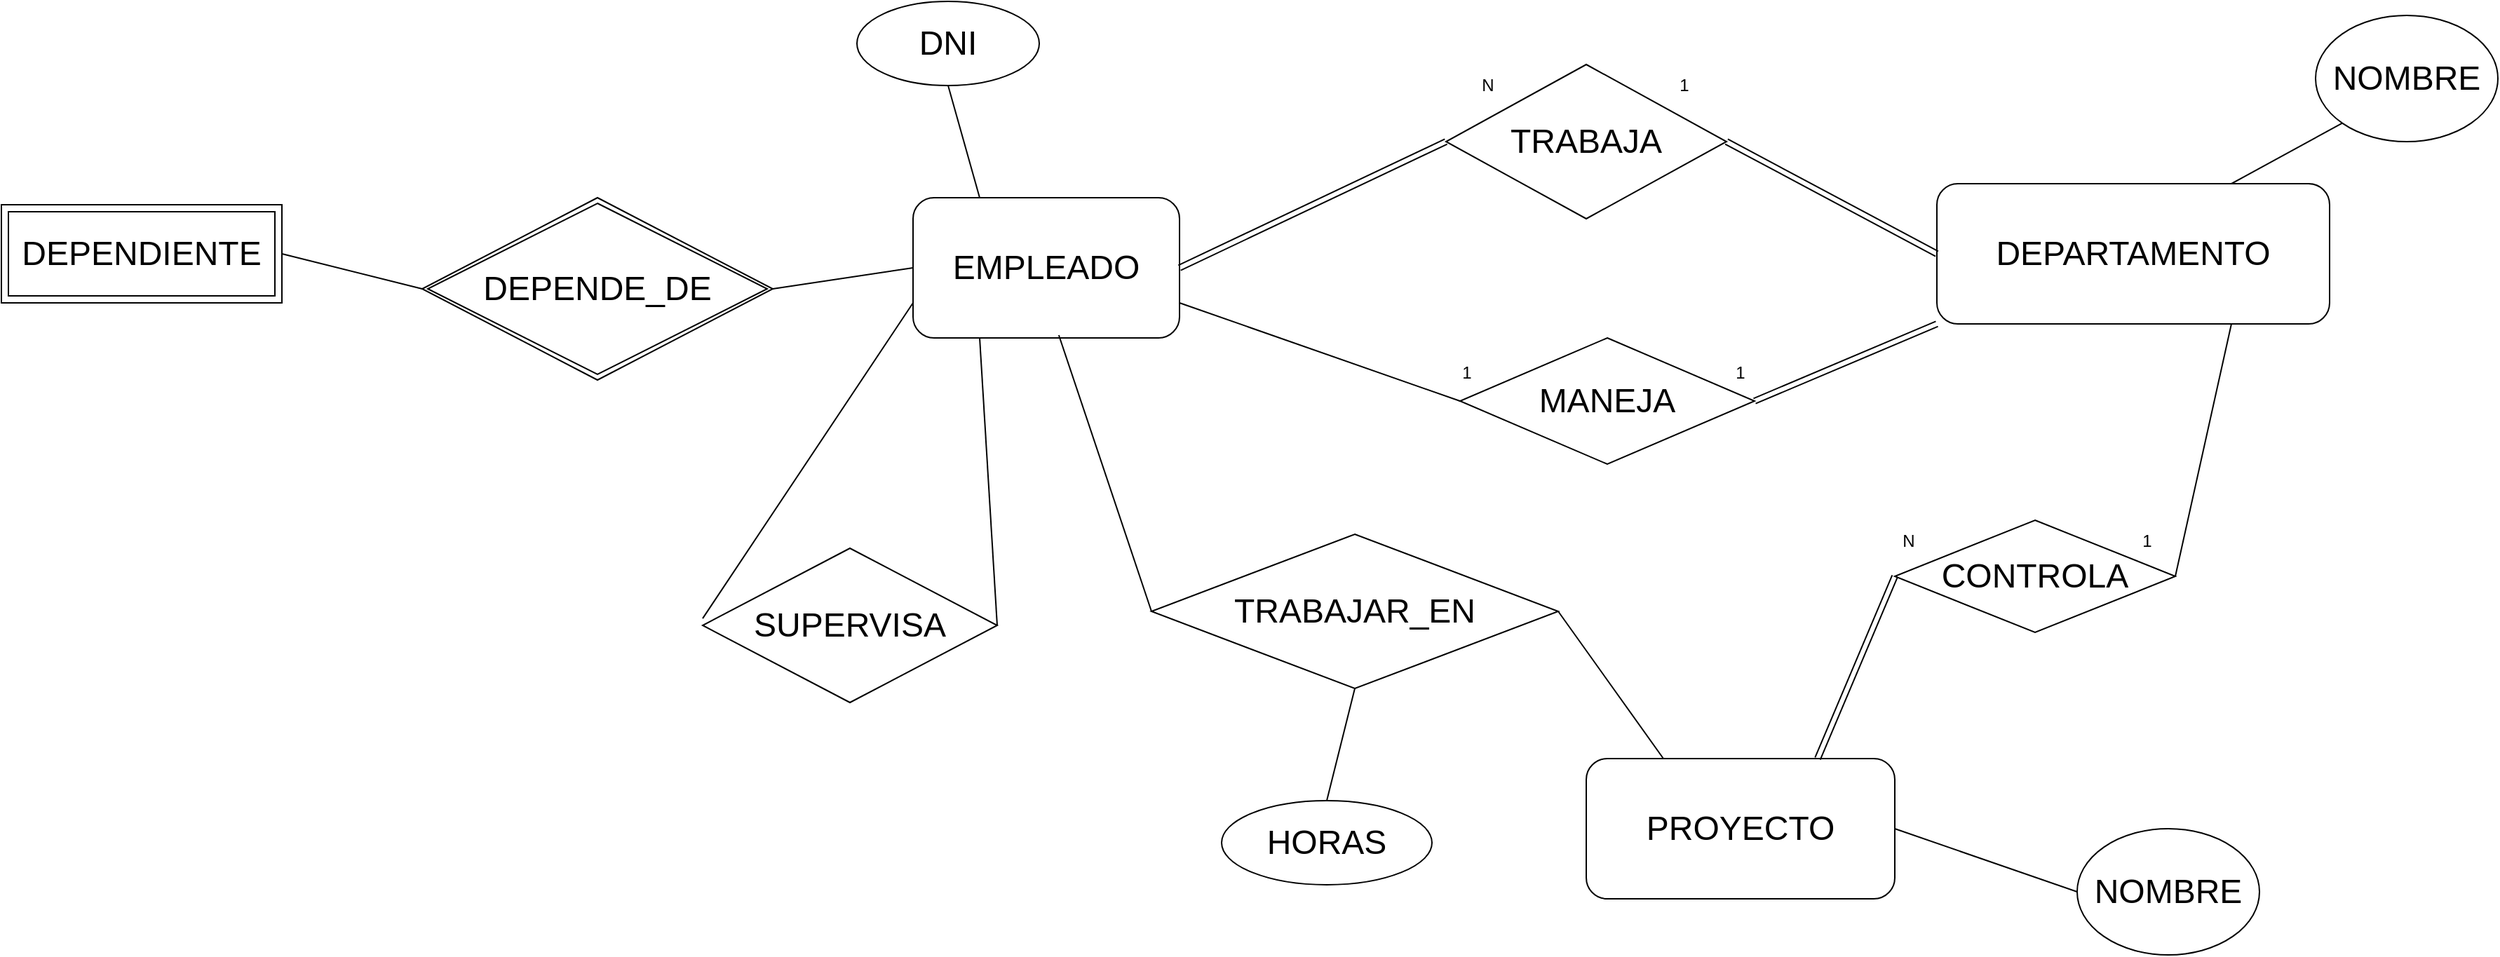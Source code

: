 <mxfile version="21.7.2" type="device">
  <diagram id="R2lEEEUBdFMjLlhIrx00" name="Page-1">
    <mxGraphModel dx="2524" dy="758" grid="1" gridSize="10" guides="1" tooltips="1" connect="1" arrows="1" fold="1" page="1" pageScale="1" pageWidth="850" pageHeight="1100" math="0" shadow="0" extFonts="Permanent Marker^https://fonts.googleapis.com/css?family=Permanent+Marker">
      <root>
        <mxCell id="0" />
        <mxCell id="1" parent="0" />
        <mxCell id="1l3RrYXgPoRmxgtBfJ0E-1" value="&lt;font style=&quot;font-size: 24px;&quot;&gt;EMPLEADO&lt;/font&gt;" style="rounded=1;whiteSpace=wrap;html=1;" vertex="1" parent="1">
          <mxGeometry y="150" width="190" height="100" as="geometry" />
        </mxCell>
        <mxCell id="1l3RrYXgPoRmxgtBfJ0E-2" value="&lt;font style=&quot;font-size: 24px;&quot;&gt;DEPARTAMENTO&lt;/font&gt;" style="rounded=1;whiteSpace=wrap;html=1;" vertex="1" parent="1">
          <mxGeometry x="730" y="140" width="280" height="100" as="geometry" />
        </mxCell>
        <mxCell id="1l3RrYXgPoRmxgtBfJ0E-3" value="&lt;font style=&quot;font-size: 24px;&quot;&gt;PROYECTO&lt;/font&gt;" style="rounded=1;whiteSpace=wrap;html=1;" vertex="1" parent="1">
          <mxGeometry x="480" y="550" width="220" height="100" as="geometry" />
        </mxCell>
        <mxCell id="1l3RrYXgPoRmxgtBfJ0E-4" value="&lt;font style=&quot;font-size: 24px;&quot;&gt;DEPENDIENTE&lt;/font&gt;" style="shape=ext;margin=3;double=1;whiteSpace=wrap;html=1;align=center;" vertex="1" parent="1">
          <mxGeometry x="-650" y="155" width="200" height="70" as="geometry" />
        </mxCell>
        <mxCell id="1l3RrYXgPoRmxgtBfJ0E-6" value="" style="endArrow=none;html=1;rounded=0;exitX=1;exitY=0.5;exitDx=0;exitDy=0;entryX=0;entryY=0.5;entryDx=0;entryDy=0;shape=link;" edge="1" parent="1" source="1l3RrYXgPoRmxgtBfJ0E-1" target="1l3RrYXgPoRmxgtBfJ0E-5">
          <mxGeometry width="50" height="50" relative="1" as="geometry">
            <mxPoint x="400" y="320" as="sourcePoint" />
            <mxPoint x="450" y="270" as="targetPoint" />
          </mxGeometry>
        </mxCell>
        <mxCell id="1l3RrYXgPoRmxgtBfJ0E-7" value="" style="endArrow=none;html=1;rounded=0;exitX=1;exitY=0.5;exitDx=0;exitDy=0;entryX=0;entryY=0.5;entryDx=0;entryDy=0;shape=link;" edge="1" parent="1" source="1l3RrYXgPoRmxgtBfJ0E-5" target="1l3RrYXgPoRmxgtBfJ0E-2">
          <mxGeometry width="50" height="50" relative="1" as="geometry">
            <mxPoint x="220" y="205" as="sourcePoint" />
            <mxPoint x="390" y="200" as="targetPoint" />
          </mxGeometry>
        </mxCell>
        <mxCell id="1l3RrYXgPoRmxgtBfJ0E-9" value="" style="endArrow=none;html=1;rounded=0;exitX=1;exitY=0.75;exitDx=0;exitDy=0;entryX=0;entryY=0.5;entryDx=0;entryDy=0;" edge="1" parent="1" source="1l3RrYXgPoRmxgtBfJ0E-1" target="1l3RrYXgPoRmxgtBfJ0E-8">
          <mxGeometry width="50" height="50" relative="1" as="geometry">
            <mxPoint x="400" y="310" as="sourcePoint" />
            <mxPoint x="450" y="260" as="targetPoint" />
          </mxGeometry>
        </mxCell>
        <mxCell id="1l3RrYXgPoRmxgtBfJ0E-10" value="" style="endArrow=none;html=1;rounded=0;exitX=1;exitY=0.5;exitDx=0;exitDy=0;entryX=0;entryY=1;entryDx=0;entryDy=0;shape=link;" edge="1" parent="1" source="1l3RrYXgPoRmxgtBfJ0E-8" target="1l3RrYXgPoRmxgtBfJ0E-2">
          <mxGeometry width="50" height="50" relative="1" as="geometry">
            <mxPoint x="400" y="310" as="sourcePoint" />
            <mxPoint x="450" y="260" as="targetPoint" />
          </mxGeometry>
        </mxCell>
        <mxCell id="1l3RrYXgPoRmxgtBfJ0E-11" value="&lt;font style=&quot;font-size: 24px;&quot;&gt;TRABAJAR_EN&lt;/font&gt;" style="rhombus;whiteSpace=wrap;html=1;" vertex="1" parent="1">
          <mxGeometry x="170" y="390" width="290" height="110" as="geometry" />
        </mxCell>
        <mxCell id="1l3RrYXgPoRmxgtBfJ0E-12" value="" style="endArrow=none;html=1;rounded=0;exitX=0.547;exitY=0.98;exitDx=0;exitDy=0;exitPerimeter=0;entryX=0;entryY=0.5;entryDx=0;entryDy=0;" edge="1" parent="1" source="1l3RrYXgPoRmxgtBfJ0E-1" target="1l3RrYXgPoRmxgtBfJ0E-11">
          <mxGeometry width="50" height="50" relative="1" as="geometry">
            <mxPoint x="400" y="310" as="sourcePoint" />
            <mxPoint x="450" y="260" as="targetPoint" />
          </mxGeometry>
        </mxCell>
        <mxCell id="1l3RrYXgPoRmxgtBfJ0E-13" value="" style="endArrow=none;html=1;rounded=0;exitX=1;exitY=0.5;exitDx=0;exitDy=0;entryX=0.25;entryY=0;entryDx=0;entryDy=0;" edge="1" parent="1" source="1l3RrYXgPoRmxgtBfJ0E-11" target="1l3RrYXgPoRmxgtBfJ0E-3">
          <mxGeometry width="50" height="50" relative="1" as="geometry">
            <mxPoint x="400" y="310" as="sourcePoint" />
            <mxPoint x="450" y="260" as="targetPoint" />
          </mxGeometry>
        </mxCell>
        <mxCell id="1l3RrYXgPoRmxgtBfJ0E-15" value="" style="endArrow=none;html=1;rounded=0;exitX=0.75;exitY=0;exitDx=0;exitDy=0;entryX=0;entryY=0.5;entryDx=0;entryDy=0;shape=link;" edge="1" parent="1" source="1l3RrYXgPoRmxgtBfJ0E-3" target="1l3RrYXgPoRmxgtBfJ0E-14">
          <mxGeometry width="50" height="50" relative="1" as="geometry">
            <mxPoint x="400" y="300" as="sourcePoint" />
            <mxPoint x="450" y="250" as="targetPoint" />
          </mxGeometry>
        </mxCell>
        <mxCell id="1l3RrYXgPoRmxgtBfJ0E-16" value="" style="endArrow=none;html=1;rounded=0;exitX=1;exitY=0.5;exitDx=0;exitDy=0;entryX=0.75;entryY=1;entryDx=0;entryDy=0;" edge="1" parent="1" source="1l3RrYXgPoRmxgtBfJ0E-14" target="1l3RrYXgPoRmxgtBfJ0E-2">
          <mxGeometry width="50" height="50" relative="1" as="geometry">
            <mxPoint x="400" y="300" as="sourcePoint" />
            <mxPoint x="450" y="250" as="targetPoint" />
          </mxGeometry>
        </mxCell>
        <mxCell id="1l3RrYXgPoRmxgtBfJ0E-17" value="&lt;font style=&quot;font-size: 24px;&quot;&gt;SUPERVISA&lt;/font&gt;" style="rhombus;whiteSpace=wrap;html=1;" vertex="1" parent="1">
          <mxGeometry x="-150" y="400" width="210" height="110" as="geometry" />
        </mxCell>
        <mxCell id="1l3RrYXgPoRmxgtBfJ0E-18" value="" style="endArrow=none;html=1;rounded=0;exitX=0;exitY=0.455;exitDx=0;exitDy=0;exitPerimeter=0;entryX=0;entryY=0.75;entryDx=0;entryDy=0;" edge="1" parent="1" source="1l3RrYXgPoRmxgtBfJ0E-17" target="1l3RrYXgPoRmxgtBfJ0E-1">
          <mxGeometry width="50" height="50" relative="1" as="geometry">
            <mxPoint x="400" y="400" as="sourcePoint" />
            <mxPoint x="450" y="350" as="targetPoint" />
          </mxGeometry>
        </mxCell>
        <mxCell id="1l3RrYXgPoRmxgtBfJ0E-19" value="" style="endArrow=none;html=1;rounded=0;exitX=1;exitY=0.5;exitDx=0;exitDy=0;entryX=0.25;entryY=1;entryDx=0;entryDy=0;" edge="1" parent="1" source="1l3RrYXgPoRmxgtBfJ0E-17" target="1l3RrYXgPoRmxgtBfJ0E-1">
          <mxGeometry width="50" height="50" relative="1" as="geometry">
            <mxPoint x="400" y="400" as="sourcePoint" />
            <mxPoint x="450" y="350" as="targetPoint" />
          </mxGeometry>
        </mxCell>
        <mxCell id="1l3RrYXgPoRmxgtBfJ0E-23" value="" style="endArrow=none;html=1;rounded=0;exitX=1;exitY=0.5;exitDx=0;exitDy=0;entryX=0;entryY=0.5;entryDx=0;entryDy=0;" edge="1" parent="1" source="1l3RrYXgPoRmxgtBfJ0E-25" target="1l3RrYXgPoRmxgtBfJ0E-1">
          <mxGeometry width="50" height="50" relative="1" as="geometry">
            <mxPoint x="-120" y="210" as="sourcePoint" />
            <mxPoint x="130" y="350" as="targetPoint" />
          </mxGeometry>
        </mxCell>
        <mxCell id="1l3RrYXgPoRmxgtBfJ0E-24" value="" style="endArrow=none;html=1;rounded=0;exitX=1;exitY=0.5;exitDx=0;exitDy=0;entryX=0;entryY=0.5;entryDx=0;entryDy=0;" edge="1" parent="1" source="1l3RrYXgPoRmxgtBfJ0E-4" target="1l3RrYXgPoRmxgtBfJ0E-25">
          <mxGeometry width="50" height="50" relative="1" as="geometry">
            <mxPoint x="80" y="400" as="sourcePoint" />
            <mxPoint x="-310" y="210" as="targetPoint" />
          </mxGeometry>
        </mxCell>
        <mxCell id="1l3RrYXgPoRmxgtBfJ0E-25" value="&lt;font style=&quot;font-size: 24px;&quot;&gt;DEPENDE_DE&lt;/font&gt;" style="shape=rhombus;double=1;perimeter=rhombusPerimeter;whiteSpace=wrap;html=1;align=center;" vertex="1" parent="1">
          <mxGeometry x="-350" y="150" width="250" height="130" as="geometry" />
        </mxCell>
        <mxCell id="1l3RrYXgPoRmxgtBfJ0E-26" value="&lt;font style=&quot;font-size: 24px;&quot;&gt;HORAS&lt;/font&gt;" style="ellipse;whiteSpace=wrap;html=1;align=center;" vertex="1" parent="1">
          <mxGeometry x="220" y="580" width="150" height="60" as="geometry" />
        </mxCell>
        <mxCell id="1l3RrYXgPoRmxgtBfJ0E-27" value="" style="endArrow=none;html=1;rounded=0;exitX=0.5;exitY=0;exitDx=0;exitDy=0;entryX=0.5;entryY=1;entryDx=0;entryDy=0;" edge="1" parent="1" source="1l3RrYXgPoRmxgtBfJ0E-26" target="1l3RrYXgPoRmxgtBfJ0E-11">
          <mxGeometry width="50" height="50" relative="1" as="geometry">
            <mxPoint x="180" y="390" as="sourcePoint" />
            <mxPoint x="230" y="340" as="targetPoint" />
          </mxGeometry>
        </mxCell>
        <mxCell id="1l3RrYXgPoRmxgtBfJ0E-28" value="&lt;font style=&quot;font-size: 24px;&quot;&gt;DNI&lt;/font&gt;" style="ellipse;whiteSpace=wrap;html=1;align=center;" vertex="1" parent="1">
          <mxGeometry x="-40" y="10" width="130" height="60" as="geometry" />
        </mxCell>
        <mxCell id="1l3RrYXgPoRmxgtBfJ0E-29" value="&lt;font style=&quot;font-size: 24px;&quot;&gt;NOMBRE&lt;/font&gt;" style="ellipse;whiteSpace=wrap;html=1;align=center;" vertex="1" parent="1">
          <mxGeometry x="1000" y="20" width="130" height="90" as="geometry" />
        </mxCell>
        <mxCell id="1l3RrYXgPoRmxgtBfJ0E-30" value="&lt;font style=&quot;font-size: 24px;&quot;&gt;NOMBRE&lt;/font&gt;" style="ellipse;whiteSpace=wrap;html=1;align=center;" vertex="1" parent="1">
          <mxGeometry x="830" y="600" width="130" height="90" as="geometry" />
        </mxCell>
        <mxCell id="1l3RrYXgPoRmxgtBfJ0E-31" value="" style="endArrow=none;html=1;rounded=0;exitX=0.75;exitY=0;exitDx=0;exitDy=0;entryX=0;entryY=1;entryDx=0;entryDy=0;" edge="1" parent="1" source="1l3RrYXgPoRmxgtBfJ0E-2" target="1l3RrYXgPoRmxgtBfJ0E-29">
          <mxGeometry width="50" height="50" relative="1" as="geometry">
            <mxPoint x="770" y="380" as="sourcePoint" />
            <mxPoint x="820" y="330" as="targetPoint" />
          </mxGeometry>
        </mxCell>
        <mxCell id="1l3RrYXgPoRmxgtBfJ0E-32" value="" style="endArrow=none;html=1;rounded=0;exitX=1;exitY=0.5;exitDx=0;exitDy=0;entryX=0;entryY=0.5;entryDx=0;entryDy=0;" edge="1" parent="1" source="1l3RrYXgPoRmxgtBfJ0E-3" target="1l3RrYXgPoRmxgtBfJ0E-30">
          <mxGeometry width="50" height="50" relative="1" as="geometry">
            <mxPoint x="770" y="380" as="sourcePoint" />
            <mxPoint x="820" y="330" as="targetPoint" />
          </mxGeometry>
        </mxCell>
        <mxCell id="1l3RrYXgPoRmxgtBfJ0E-33" value="" style="endArrow=none;html=1;rounded=0;exitX=0.25;exitY=0;exitDx=0;exitDy=0;entryX=0.5;entryY=1;entryDx=0;entryDy=0;" edge="1" parent="1" source="1l3RrYXgPoRmxgtBfJ0E-1" target="1l3RrYXgPoRmxgtBfJ0E-28">
          <mxGeometry width="50" height="50" relative="1" as="geometry">
            <mxPoint x="400" y="380" as="sourcePoint" />
            <mxPoint x="450" y="330" as="targetPoint" />
          </mxGeometry>
        </mxCell>
        <mxCell id="1l3RrYXgPoRmxgtBfJ0E-36" value="" style="group" vertex="1" connectable="0" parent="1">
          <mxGeometry x="380" y="55" width="200" height="110" as="geometry" />
        </mxCell>
        <mxCell id="1l3RrYXgPoRmxgtBfJ0E-5" value="&lt;font style=&quot;font-size: 24px;&quot;&gt;TRABAJA&lt;/font&gt;" style="rhombus;whiteSpace=wrap;html=1;" vertex="1" parent="1l3RrYXgPoRmxgtBfJ0E-36">
          <mxGeometry width="200" height="110" as="geometry" />
        </mxCell>
        <mxCell id="1l3RrYXgPoRmxgtBfJ0E-34" value="1" style="text;html=1;strokeColor=none;fillColor=none;align=center;verticalAlign=middle;whiteSpace=wrap;rounded=0;" vertex="1" parent="1l3RrYXgPoRmxgtBfJ0E-36">
          <mxGeometry x="140" width="60" height="30" as="geometry" />
        </mxCell>
        <mxCell id="1l3RrYXgPoRmxgtBfJ0E-35" value="N" style="text;html=1;strokeColor=none;fillColor=none;align=center;verticalAlign=middle;whiteSpace=wrap;rounded=0;" vertex="1" parent="1l3RrYXgPoRmxgtBfJ0E-36">
          <mxGeometry width="60" height="30" as="geometry" />
        </mxCell>
        <mxCell id="1l3RrYXgPoRmxgtBfJ0E-39" value="" style="group" vertex="1" connectable="0" parent="1">
          <mxGeometry x="365" y="250" width="255" height="90" as="geometry" />
        </mxCell>
        <mxCell id="1l3RrYXgPoRmxgtBfJ0E-8" value="&lt;font style=&quot;font-size: 24px;&quot;&gt;MANEJA&lt;/font&gt;" style="rhombus;whiteSpace=wrap;html=1;" vertex="1" parent="1l3RrYXgPoRmxgtBfJ0E-39">
          <mxGeometry x="25" width="210" height="90" as="geometry" />
        </mxCell>
        <mxCell id="1l3RrYXgPoRmxgtBfJ0E-37" value="1" style="text;html=1;strokeColor=none;fillColor=none;align=center;verticalAlign=middle;whiteSpace=wrap;rounded=0;" vertex="1" parent="1l3RrYXgPoRmxgtBfJ0E-39">
          <mxGeometry x="195" y="10" width="60" height="30" as="geometry" />
        </mxCell>
        <mxCell id="1l3RrYXgPoRmxgtBfJ0E-38" value="1" style="text;html=1;strokeColor=none;fillColor=none;align=center;verticalAlign=middle;whiteSpace=wrap;rounded=0;" vertex="1" parent="1l3RrYXgPoRmxgtBfJ0E-39">
          <mxGeometry y="10" width="60" height="30" as="geometry" />
        </mxCell>
        <mxCell id="1l3RrYXgPoRmxgtBfJ0E-42" value="" style="group" vertex="1" connectable="0" parent="1">
          <mxGeometry x="680" y="380" width="230" height="80" as="geometry" />
        </mxCell>
        <mxCell id="1l3RrYXgPoRmxgtBfJ0E-14" value="&lt;font style=&quot;font-size: 24px;&quot;&gt;CONTROLA&lt;/font&gt;" style="rhombus;whiteSpace=wrap;html=1;" vertex="1" parent="1l3RrYXgPoRmxgtBfJ0E-42">
          <mxGeometry x="20" width="200" height="80" as="geometry" />
        </mxCell>
        <mxCell id="1l3RrYXgPoRmxgtBfJ0E-40" value="N" style="text;html=1;strokeColor=none;fillColor=none;align=center;verticalAlign=middle;whiteSpace=wrap;rounded=0;" vertex="1" parent="1l3RrYXgPoRmxgtBfJ0E-42">
          <mxGeometry width="60" height="30" as="geometry" />
        </mxCell>
        <mxCell id="1l3RrYXgPoRmxgtBfJ0E-41" value="1" style="text;html=1;strokeColor=none;fillColor=none;align=center;verticalAlign=middle;whiteSpace=wrap;rounded=0;" vertex="1" parent="1l3RrYXgPoRmxgtBfJ0E-42">
          <mxGeometry x="170" width="60" height="30" as="geometry" />
        </mxCell>
      </root>
    </mxGraphModel>
  </diagram>
</mxfile>
